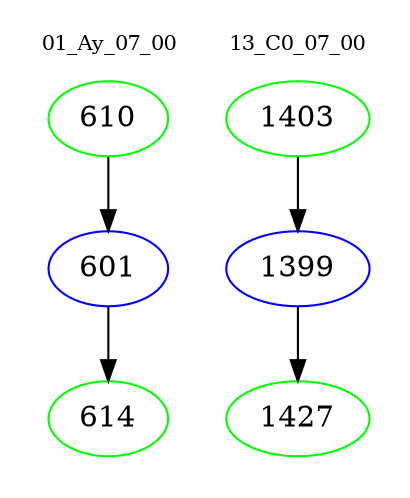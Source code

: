 digraph{
subgraph cluster_0 {
color = white
label = "01_Ay_07_00";
fontsize=10;
T0_610 [label="610", color="green"]
T0_610 -> T0_601 [color="black"]
T0_601 [label="601", color="blue"]
T0_601 -> T0_614 [color="black"]
T0_614 [label="614", color="green"]
}
subgraph cluster_1 {
color = white
label = "13_C0_07_00";
fontsize=10;
T1_1403 [label="1403", color="green"]
T1_1403 -> T1_1399 [color="black"]
T1_1399 [label="1399", color="blue"]
T1_1399 -> T1_1427 [color="black"]
T1_1427 [label="1427", color="green"]
}
}
